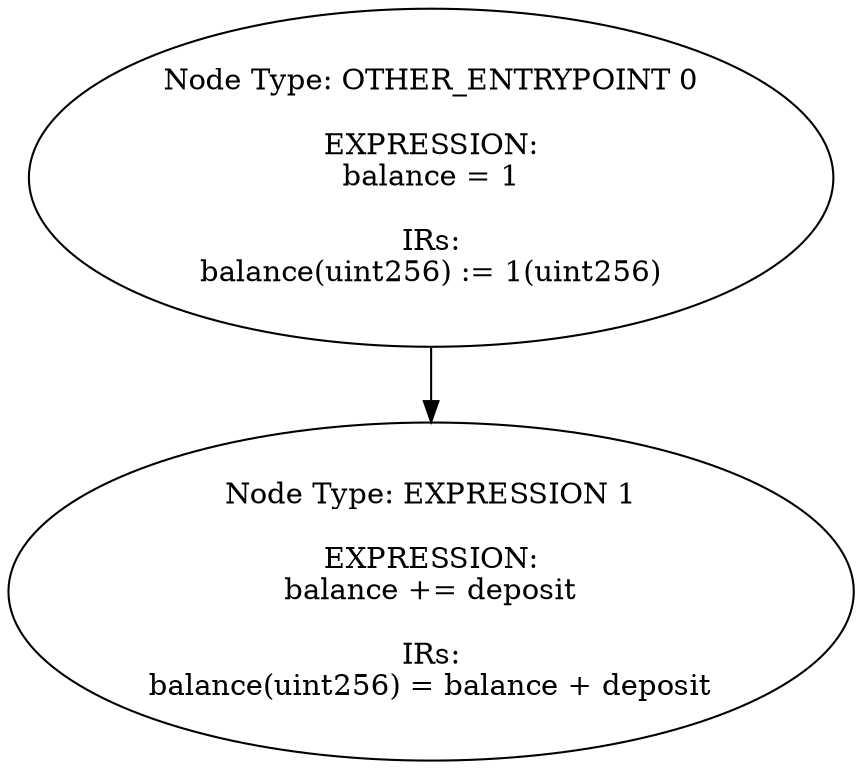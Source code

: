 digraph CFG {
0[label="Node Type: ENTRY_POINT 0
"];
0->1;
1[label="Node Type: EXPRESSION 1

EXPRESSION:
balance += deposit

IRs:
balance(uint256) = balance + deposit"];
0[label="Node Type: OTHER_ENTRYPOINT 0

EXPRESSION:
balance = 1

IRs:
balance(uint256) := 1(uint256)"];
}
